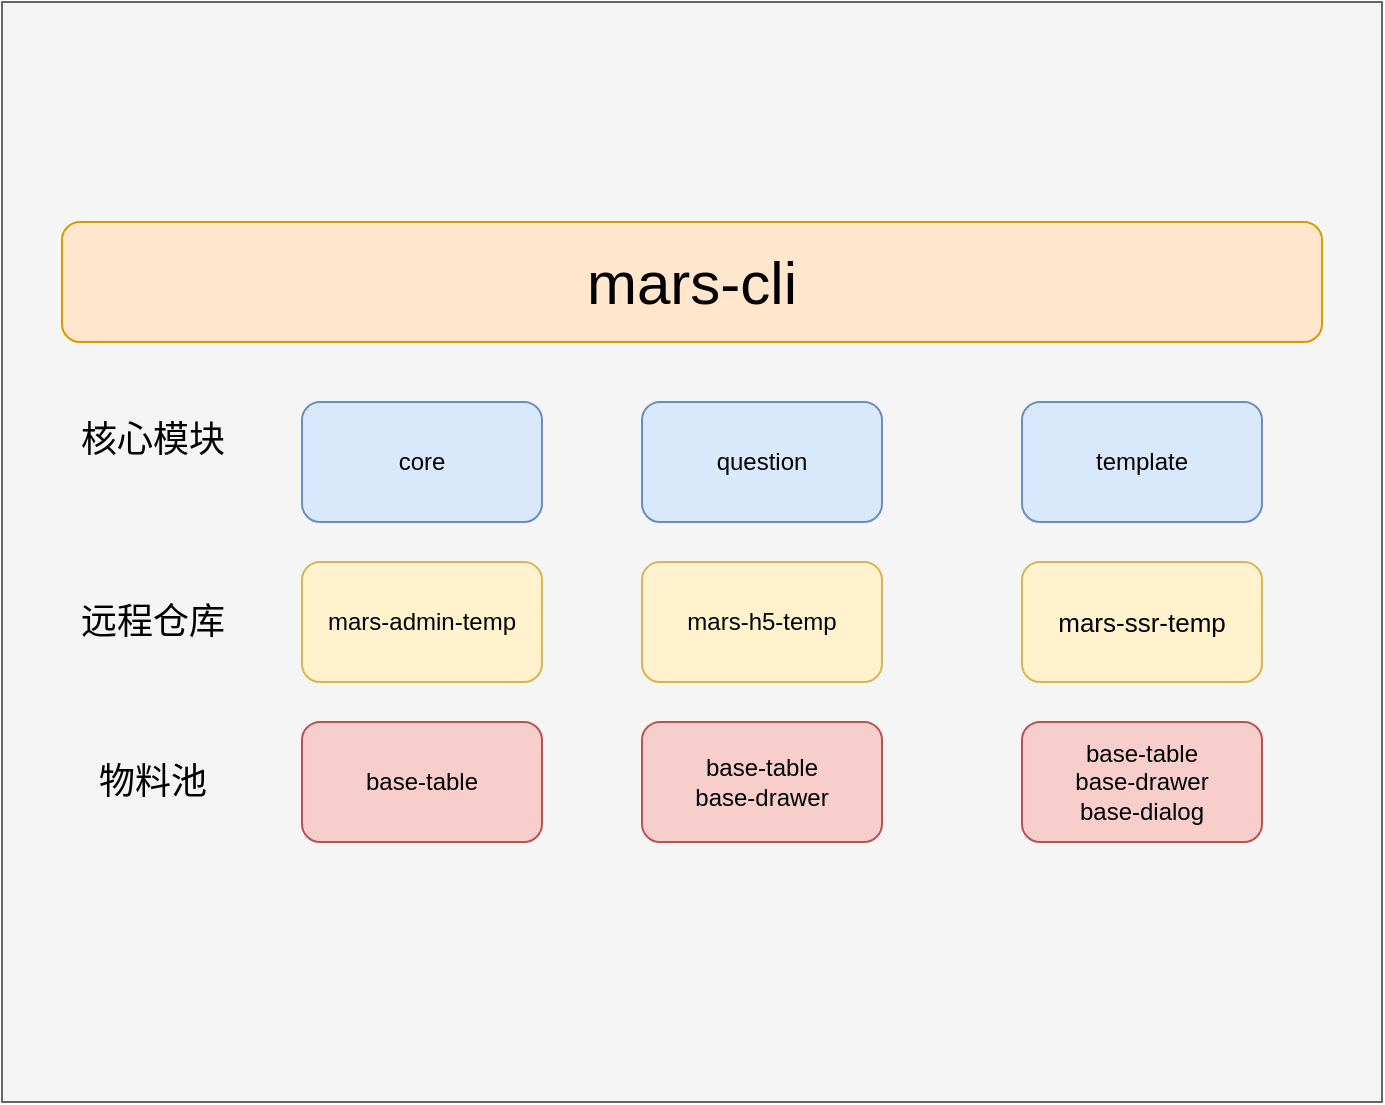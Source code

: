 <mxfile version="15.2.1" type="github">
  <diagram id="wFE0QG_FPsp0jaGvCLVb" name="Page-1">
    <mxGraphModel dx="1422" dy="762" grid="1" gridSize="10" guides="1" tooltips="1" connect="1" arrows="1" fold="1" page="1" pageScale="1" pageWidth="850" pageHeight="1100" math="0" shadow="0">
      <root>
        <mxCell id="0" />
        <mxCell id="1" parent="0" />
        <mxCell id="NBKUwxWCZF2C23gPfHIj-29" value="" style="rounded=0;whiteSpace=wrap;html=1;fillColor=#f5f5f5;strokeColor=#666666;fontColor=#333333;" vertex="1" parent="1">
          <mxGeometry x="10" y="60" width="690" height="550" as="geometry" />
        </mxCell>
        <mxCell id="NBKUwxWCZF2C23gPfHIj-16" value="&lt;font style=&quot;font-size: 30px&quot;&gt;mars-cli&lt;/font&gt;" style="rounded=1;whiteSpace=wrap;html=1;fillColor=#ffe6cc;strokeColor=#d79b00;" vertex="1" parent="1">
          <mxGeometry x="40" y="170" width="630" height="60" as="geometry" />
        </mxCell>
        <mxCell id="NBKUwxWCZF2C23gPfHIj-17" value="core" style="rounded=1;whiteSpace=wrap;html=1;fillColor=#dae8fc;strokeColor=#6c8ebf;" vertex="1" parent="1">
          <mxGeometry x="160" y="260" width="120" height="60" as="geometry" />
        </mxCell>
        <mxCell id="NBKUwxWCZF2C23gPfHIj-18" value="template" style="rounded=1;whiteSpace=wrap;html=1;fillColor=#dae8fc;strokeColor=#6c8ebf;" vertex="1" parent="1">
          <mxGeometry x="520" y="260" width="120" height="60" as="geometry" />
        </mxCell>
        <mxCell id="NBKUwxWCZF2C23gPfHIj-19" value="question" style="rounded=1;whiteSpace=wrap;html=1;fillColor=#dae8fc;strokeColor=#6c8ebf;" vertex="1" parent="1">
          <mxGeometry x="330" y="260" width="120" height="60" as="geometry" />
        </mxCell>
        <mxCell id="NBKUwxWCZF2C23gPfHIj-20" value="&lt;font style=&quot;font-size: 12px&quot;&gt;mars-admin-temp&lt;/font&gt;" style="rounded=1;whiteSpace=wrap;html=1;fillColor=#fff2cc;strokeColor=#d6b656;" vertex="1" parent="1">
          <mxGeometry x="160" y="340" width="120" height="60" as="geometry" />
        </mxCell>
        <mxCell id="NBKUwxWCZF2C23gPfHIj-21" value="&lt;span&gt;&lt;font style=&quot;font-size: 12px&quot;&gt;mars-h5-temp&lt;/font&gt;&lt;/span&gt;" style="rounded=1;whiteSpace=wrap;html=1;fillColor=#fff2cc;strokeColor=#d6b656;" vertex="1" parent="1">
          <mxGeometry x="330" y="340" width="120" height="60" as="geometry" />
        </mxCell>
        <mxCell id="NBKUwxWCZF2C23gPfHIj-22" value="&lt;span&gt;&lt;font style=&quot;font-size: 13px&quot;&gt;mars-ssr-temp&lt;/font&gt;&lt;/span&gt;" style="rounded=1;whiteSpace=wrap;html=1;fillColor=#fff2cc;strokeColor=#d6b656;" vertex="1" parent="1">
          <mxGeometry x="520" y="340" width="120" height="60" as="geometry" />
        </mxCell>
        <mxCell id="NBKUwxWCZF2C23gPfHIj-23" value="base-table&lt;br&gt;base-drawer&lt;br&gt;base-dialog" style="rounded=1;whiteSpace=wrap;html=1;fillColor=#f8cecc;strokeColor=#b85450;" vertex="1" parent="1">
          <mxGeometry x="520" y="420" width="120" height="60" as="geometry" />
        </mxCell>
        <mxCell id="NBKUwxWCZF2C23gPfHIj-24" value="base-table&lt;br&gt;base-drawer" style="rounded=1;whiteSpace=wrap;html=1;fillColor=#f8cecc;strokeColor=#b85450;" vertex="1" parent="1">
          <mxGeometry x="330" y="420" width="120" height="60" as="geometry" />
        </mxCell>
        <mxCell id="NBKUwxWCZF2C23gPfHIj-25" value="base-table" style="rounded=1;whiteSpace=wrap;html=1;fillColor=#f8cecc;strokeColor=#b85450;" vertex="1" parent="1">
          <mxGeometry x="160" y="420" width="120" height="60" as="geometry" />
        </mxCell>
        <mxCell id="NBKUwxWCZF2C23gPfHIj-26" value="&lt;span style=&quot;line-height: 120%&quot;&gt;&lt;font style=&quot;font-size: 18px&quot;&gt;核心模块&lt;/font&gt;&lt;/span&gt;" style="text;html=1;align=center;verticalAlign=middle;resizable=0;points=[];autosize=1;strokeColor=none;fillColor=none;fontStyle=0" vertex="1" parent="1">
          <mxGeometry x="40" y="270" width="90" height="20" as="geometry" />
        </mxCell>
        <mxCell id="NBKUwxWCZF2C23gPfHIj-27" value="&lt;span style=&quot;font-size: 18px&quot;&gt;远程仓库&lt;/span&gt;" style="text;html=1;align=center;verticalAlign=middle;resizable=0;points=[];autosize=1;strokeColor=none;fillColor=none;fontStyle=0" vertex="1" parent="1">
          <mxGeometry x="40" y="360" width="90" height="20" as="geometry" />
        </mxCell>
        <mxCell id="NBKUwxWCZF2C23gPfHIj-28" value="&lt;span style=&quot;font-size: 18px&quot;&gt;物料池&lt;/span&gt;" style="text;html=1;align=center;verticalAlign=middle;resizable=0;points=[];autosize=1;strokeColor=none;fillColor=none;fontStyle=0" vertex="1" parent="1">
          <mxGeometry x="50" y="440" width="70" height="20" as="geometry" />
        </mxCell>
      </root>
    </mxGraphModel>
  </diagram>
</mxfile>

